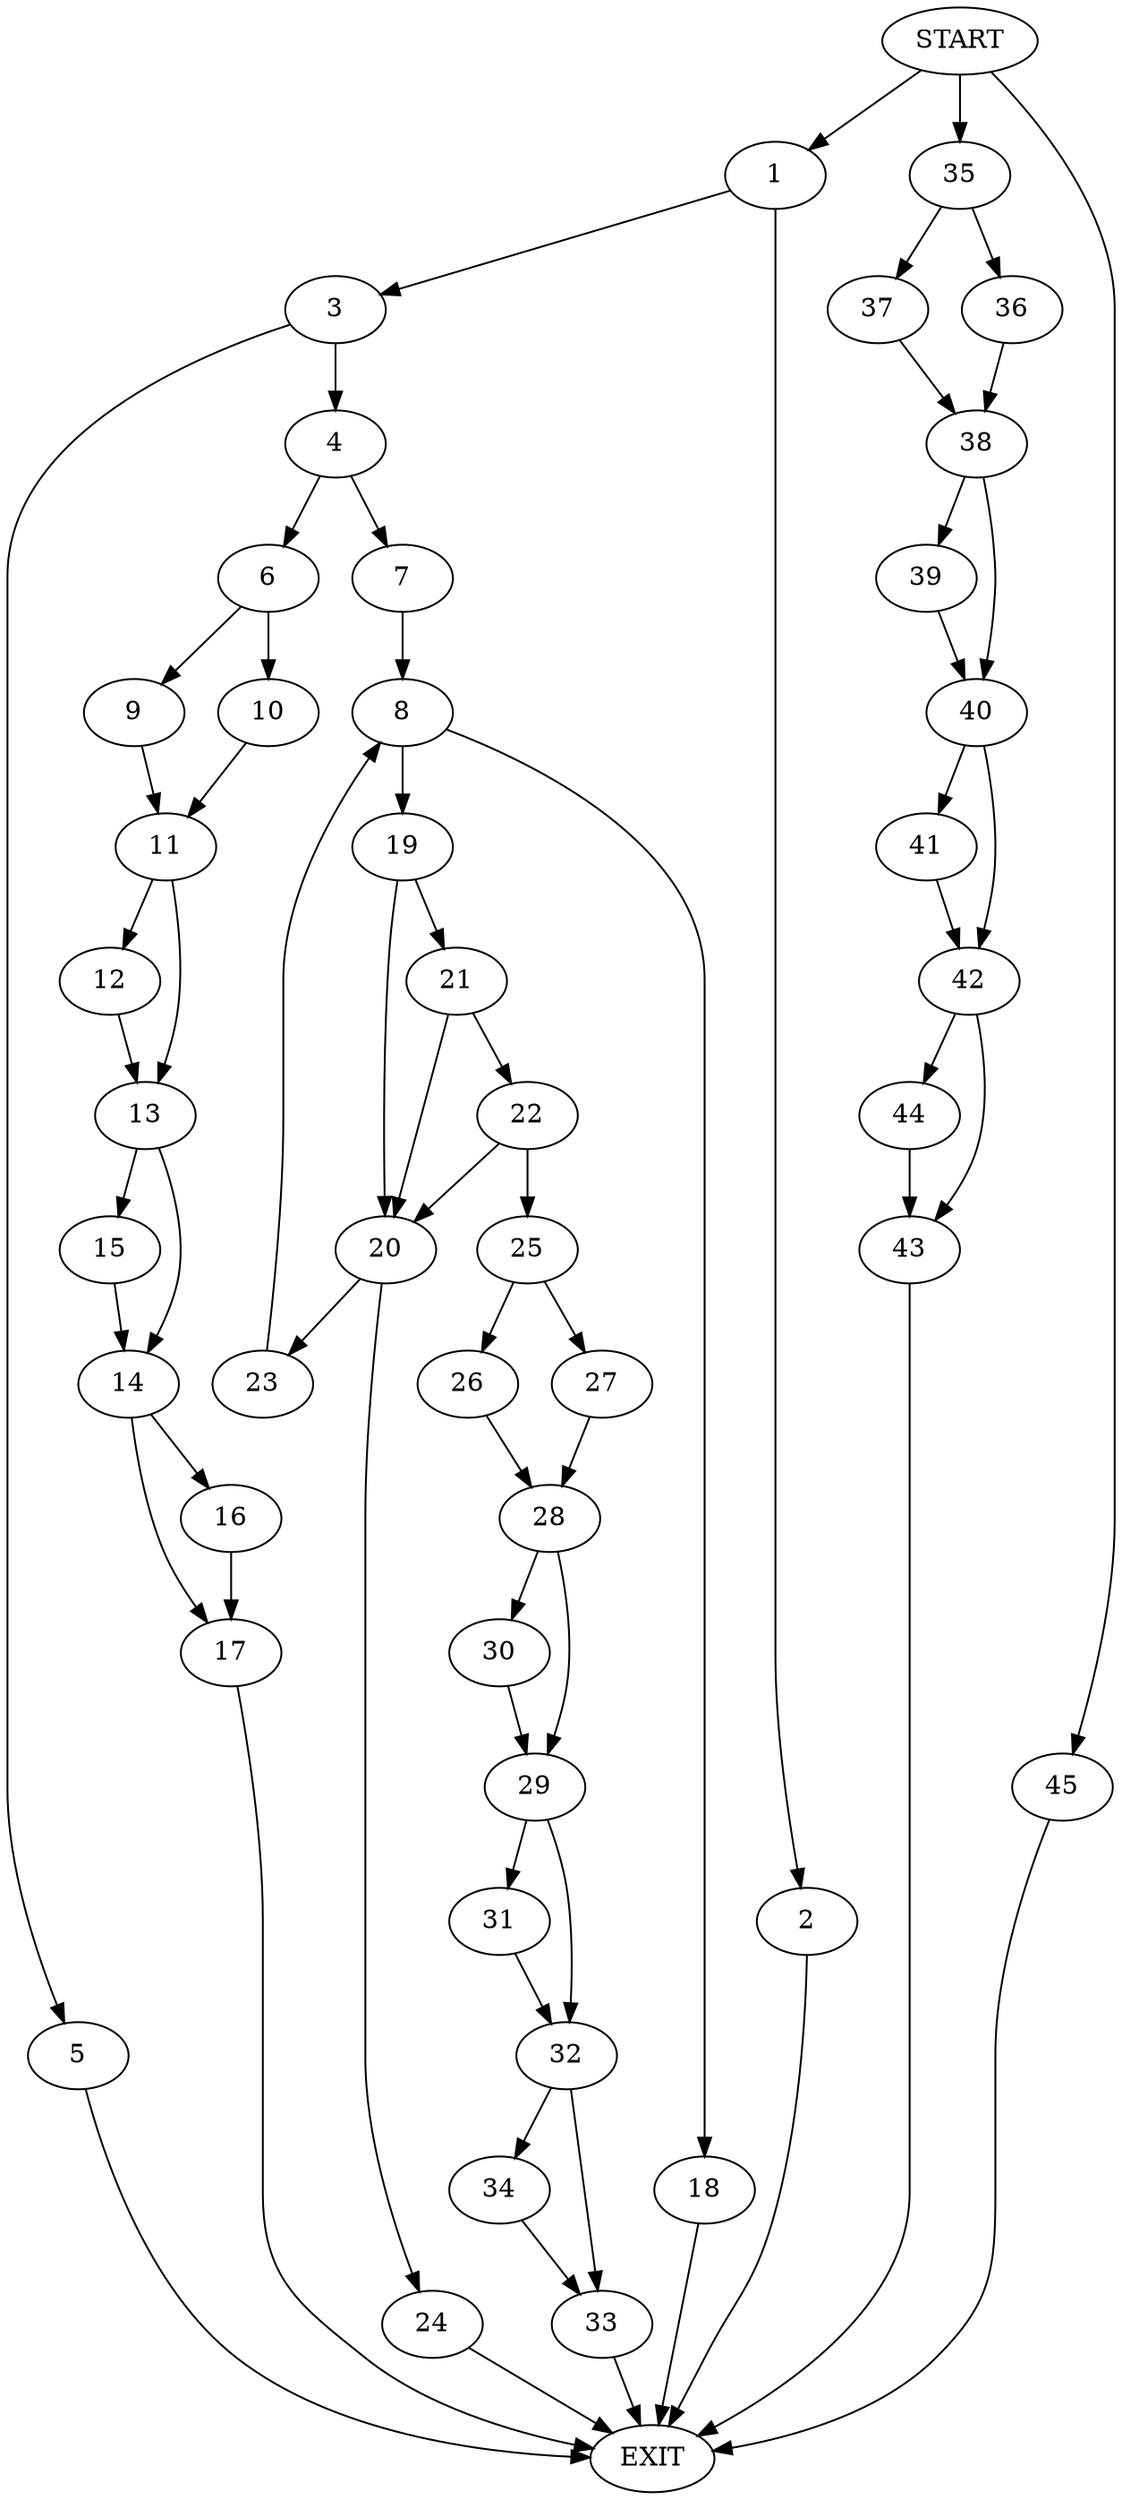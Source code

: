 digraph {
0 [label="START"]
46 [label="EXIT"]
0 -> 1
1 -> 2
1 -> 3
2 -> 46
3 -> 4
3 -> 5
5 -> 46
4 -> 6
4 -> 7
7 -> 8
6 -> 9
6 -> 10
9 -> 11
10 -> 11
11 -> 12
11 -> 13
13 -> 14
13 -> 15
12 -> 13
15 -> 14
14 -> 16
14 -> 17
17 -> 46
16 -> 17
8 -> 18
8 -> 19
19 -> 20
19 -> 21
18 -> 46
21 -> 20
21 -> 22
20 -> 23
20 -> 24
22 -> 20
22 -> 25
25 -> 26
25 -> 27
26 -> 28
27 -> 28
28 -> 29
28 -> 30
30 -> 29
29 -> 31
29 -> 32
31 -> 32
32 -> 33
32 -> 34
34 -> 33
33 -> 46
24 -> 46
23 -> 8
0 -> 35
35 -> 36
35 -> 37
37 -> 38
36 -> 38
38 -> 39
38 -> 40
40 -> 41
40 -> 42
39 -> 40
42 -> 43
42 -> 44
41 -> 42
43 -> 46
44 -> 43
0 -> 45
45 -> 46
}
